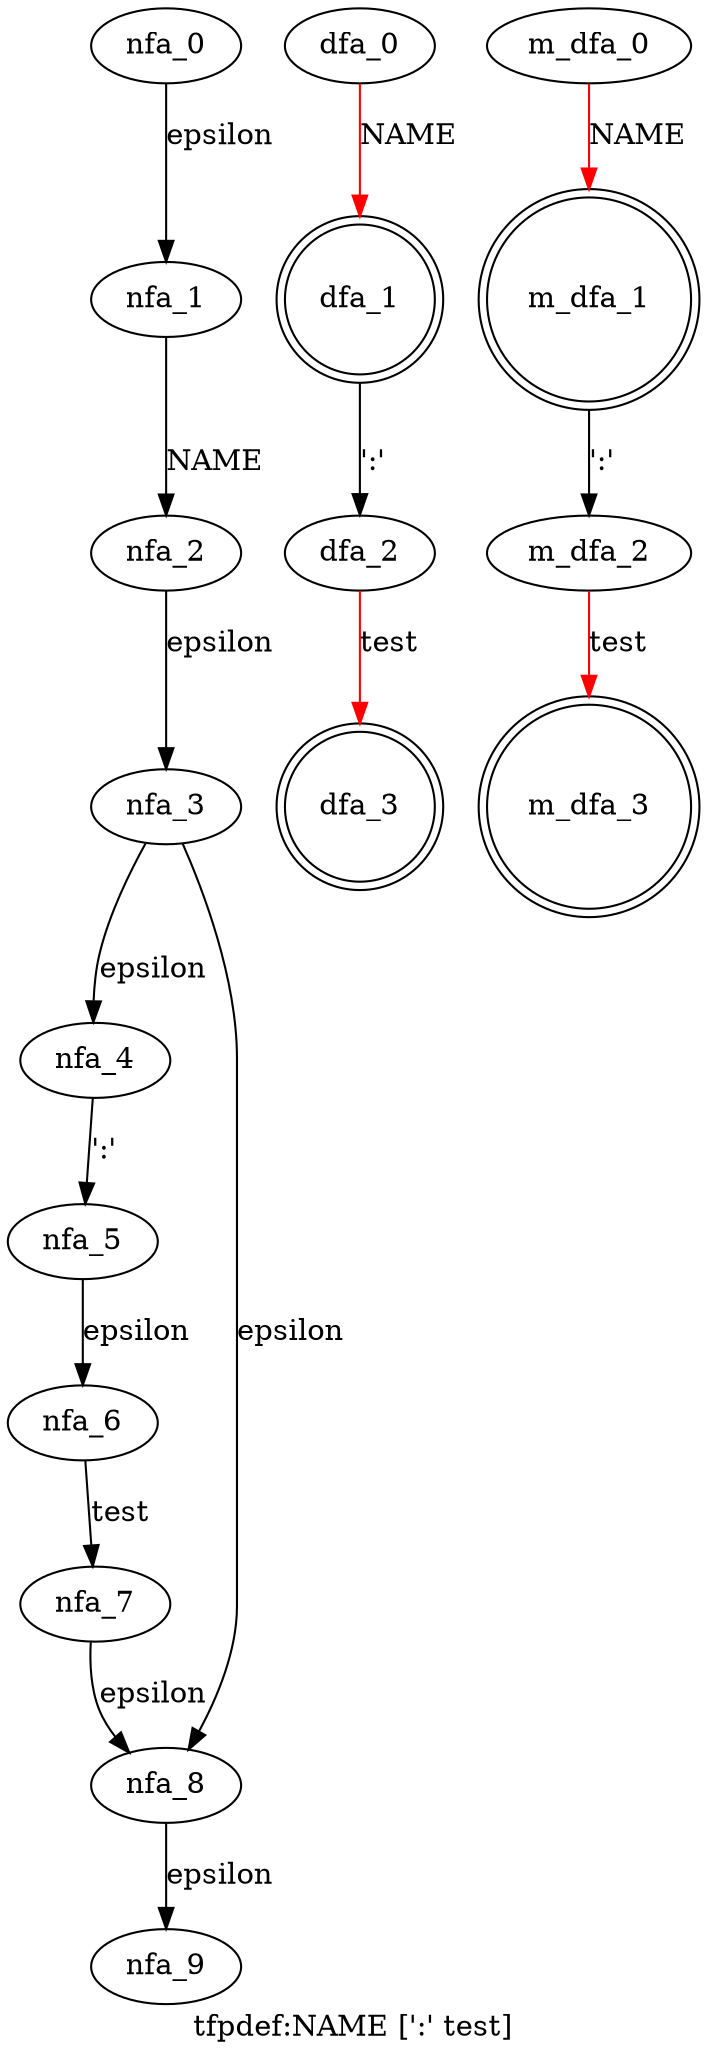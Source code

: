 digraph tfpdef {
 graph[label="tfpdef:NAME [':' test]"]
 subgraph tfpdef_nfa {
  nfa_0->nfa_1[label="epsilon"]
  nfa_1->nfa_2[label="NAME"]
  nfa_2->nfa_3[label="epsilon"]
  nfa_3->nfa_4[label="epsilon"]
  nfa_4->nfa_5[label="':'"]
  nfa_5->nfa_6[label="epsilon"]
  nfa_6->nfa_7[label="test"]
  nfa_7->nfa_8[label="epsilon"]
  nfa_8->nfa_9[label="epsilon"]
  nfa_3->nfa_8[label="epsilon"]
  }
 subgraph tfpdef_dfa {
  dfa_0->dfa_1[label="NAME",color=red]
  dfa_1->dfa_2[label="':'"]
  dfa_2->dfa_3[label="test",color=red]
  dfa_1[shape=doublecircle]
  dfa_3[shape=doublecircle]
  }
 subgraph tfpdef_m_dfa {
  m_dfa_0->m_dfa_1[label="NAME",color=red]
  m_dfa_1->m_dfa_2[label="':'"]
  m_dfa_2->m_dfa_3[label="test",color=red]
  m_dfa_1[shape=doublecircle]
  m_dfa_3[shape=doublecircle]
  }
}
